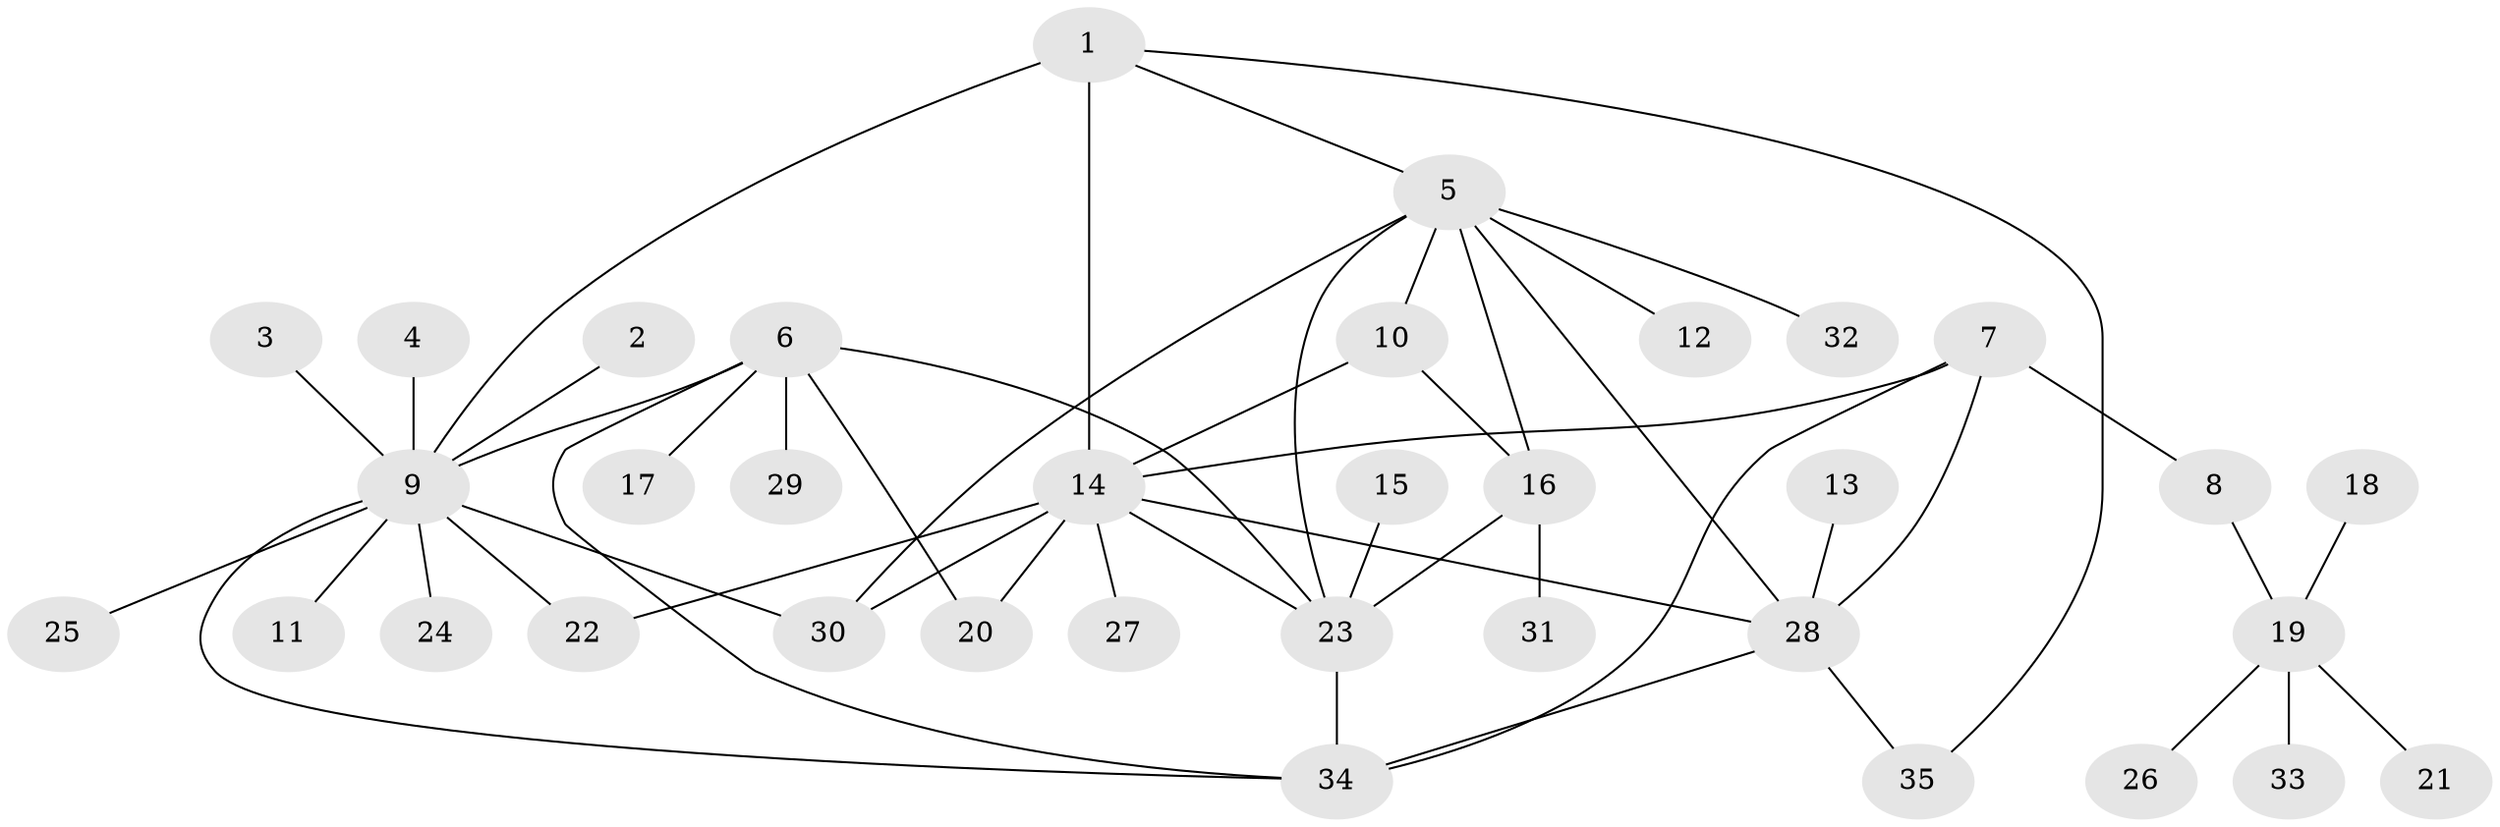 // original degree distribution, {5: 0.057971014492753624, 10: 0.014492753623188406, 4: 0.014492753623188406, 8: 0.028985507246376812, 3: 0.13043478260869565, 6: 0.028985507246376812, 9: 0.014492753623188406, 2: 0.15942028985507245, 13: 0.014492753623188406, 7: 0.014492753623188406, 1: 0.5217391304347826}
// Generated by graph-tools (version 1.1) at 2025/02/03/09/25 03:02:50]
// undirected, 35 vertices, 50 edges
graph export_dot {
graph [start="1"]
  node [color=gray90,style=filled];
  1;
  2;
  3;
  4;
  5;
  6;
  7;
  8;
  9;
  10;
  11;
  12;
  13;
  14;
  15;
  16;
  17;
  18;
  19;
  20;
  21;
  22;
  23;
  24;
  25;
  26;
  27;
  28;
  29;
  30;
  31;
  32;
  33;
  34;
  35;
  1 -- 5 [weight=1.0];
  1 -- 9 [weight=2.0];
  1 -- 14 [weight=1.0];
  1 -- 35 [weight=1.0];
  2 -- 9 [weight=1.0];
  3 -- 9 [weight=1.0];
  4 -- 9 [weight=1.0];
  5 -- 10 [weight=1.0];
  5 -- 12 [weight=1.0];
  5 -- 16 [weight=1.0];
  5 -- 23 [weight=1.0];
  5 -- 28 [weight=1.0];
  5 -- 30 [weight=1.0];
  5 -- 32 [weight=1.0];
  6 -- 9 [weight=1.0];
  6 -- 17 [weight=1.0];
  6 -- 20 [weight=1.0];
  6 -- 23 [weight=1.0];
  6 -- 29 [weight=1.0];
  6 -- 34 [weight=1.0];
  7 -- 8 [weight=1.0];
  7 -- 14 [weight=1.0];
  7 -- 28 [weight=1.0];
  7 -- 34 [weight=1.0];
  8 -- 19 [weight=1.0];
  9 -- 11 [weight=1.0];
  9 -- 22 [weight=1.0];
  9 -- 24 [weight=1.0];
  9 -- 25 [weight=1.0];
  9 -- 30 [weight=1.0];
  9 -- 34 [weight=1.0];
  10 -- 14 [weight=1.0];
  10 -- 16 [weight=1.0];
  13 -- 28 [weight=1.0];
  14 -- 20 [weight=1.0];
  14 -- 22 [weight=1.0];
  14 -- 23 [weight=1.0];
  14 -- 27 [weight=2.0];
  14 -- 28 [weight=1.0];
  14 -- 30 [weight=1.0];
  15 -- 23 [weight=1.0];
  16 -- 23 [weight=2.0];
  16 -- 31 [weight=1.0];
  18 -- 19 [weight=1.0];
  19 -- 21 [weight=1.0];
  19 -- 26 [weight=1.0];
  19 -- 33 [weight=1.0];
  23 -- 34 [weight=2.0];
  28 -- 34 [weight=1.0];
  28 -- 35 [weight=1.0];
}
